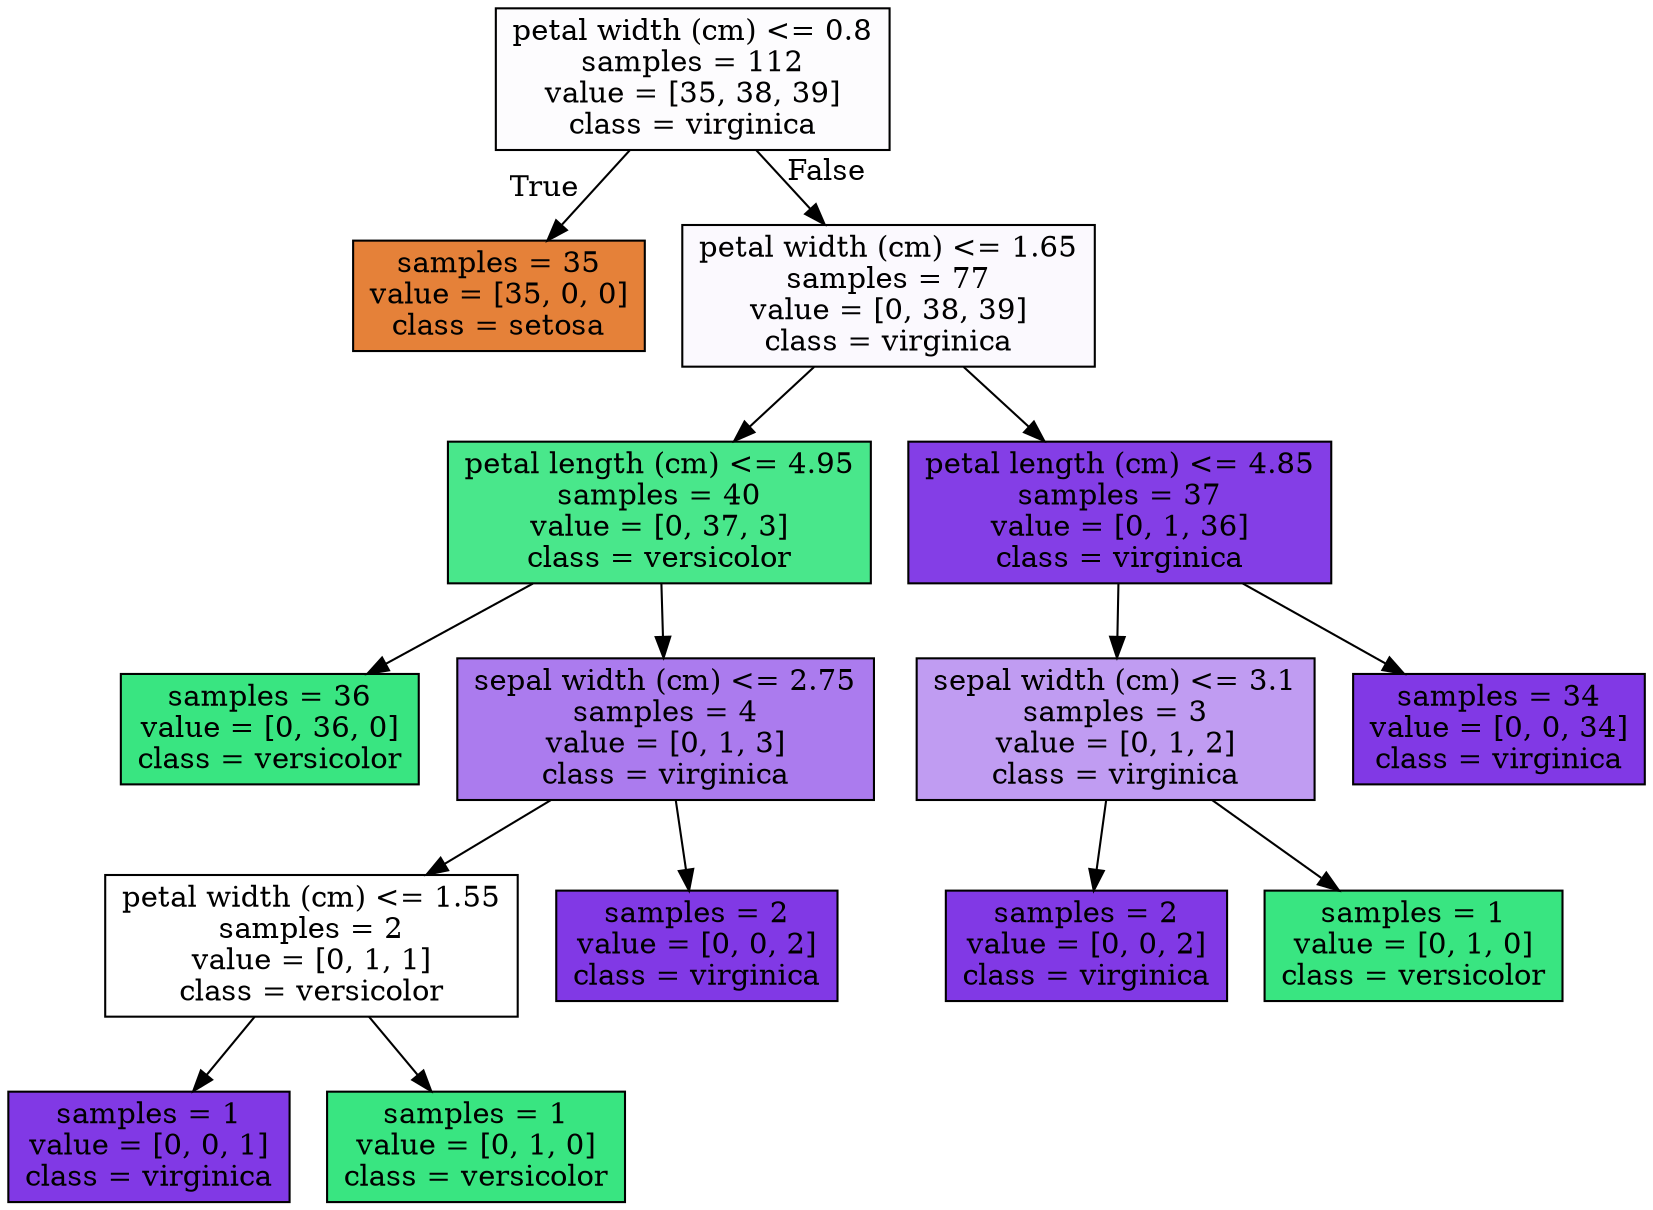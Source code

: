 digraph Tree {
node [shape=box, style="filled", color="black"] ;
0 [label="petal width (cm) <= 0.8\nsamples = 112\nvalue = [35, 38, 39]\nclass = virginica", fillcolor="#8139e503"] ;
1 [label="samples = 35\nvalue = [35, 0, 0]\nclass = setosa", fillcolor="#e58139ff"] ;
0 -> 1 [labeldistance=2.5, labelangle=45, headlabel="True"] ;
2 [label="petal width (cm) <= 1.65\nsamples = 77\nvalue = [0, 38, 39]\nclass = virginica", fillcolor="#8139e507"] ;
0 -> 2 [labeldistance=2.5, labelangle=-45, headlabel="False"] ;
3 [label="petal length (cm) <= 4.95\nsamples = 40\nvalue = [0, 37, 3]\nclass = versicolor", fillcolor="#39e581ea"] ;
2 -> 3 ;
4 [label="samples = 36\nvalue = [0, 36, 0]\nclass = versicolor", fillcolor="#39e581ff"] ;
3 -> 4 ;
5 [label="sepal width (cm) <= 2.75\nsamples = 4\nvalue = [0, 1, 3]\nclass = virginica", fillcolor="#8139e5aa"] ;
3 -> 5 ;
6 [label="petal width (cm) <= 1.55\nsamples = 2\nvalue = [0, 1, 1]\nclass = versicolor", fillcolor="#39e58100"] ;
5 -> 6 ;
7 [label="samples = 1\nvalue = [0, 0, 1]\nclass = virginica", fillcolor="#8139e5ff"] ;
6 -> 7 ;
8 [label="samples = 1\nvalue = [0, 1, 0]\nclass = versicolor", fillcolor="#39e581ff"] ;
6 -> 8 ;
9 [label="samples = 2\nvalue = [0, 0, 2]\nclass = virginica", fillcolor="#8139e5ff"] ;
5 -> 9 ;
10 [label="petal length (cm) <= 4.85\nsamples = 37\nvalue = [0, 1, 36]\nclass = virginica", fillcolor="#8139e5f8"] ;
2 -> 10 ;
11 [label="sepal width (cm) <= 3.1\nsamples = 3\nvalue = [0, 1, 2]\nclass = virginica", fillcolor="#8139e57f"] ;
10 -> 11 ;
12 [label="samples = 2\nvalue = [0, 0, 2]\nclass = virginica", fillcolor="#8139e5ff"] ;
11 -> 12 ;
13 [label="samples = 1\nvalue = [0, 1, 0]\nclass = versicolor", fillcolor="#39e581ff"] ;
11 -> 13 ;
14 [label="samples = 34\nvalue = [0, 0, 34]\nclass = virginica", fillcolor="#8139e5ff"] ;
10 -> 14 ;
}